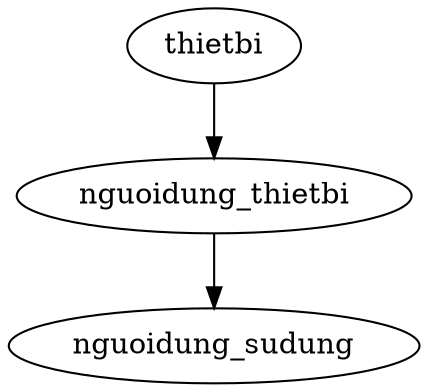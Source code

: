 digraph {
	A [label=thietbi]
	B [label=nguoidung_thietbi]
	C [label=nguoidung_sudung]
	A -> B
	B -> C
}
